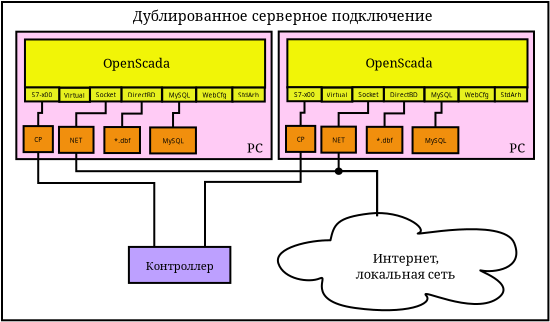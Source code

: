 <?xml version="1.0" encoding="UTF-8"?>
<dia:diagram xmlns:dia="http://www.lysator.liu.se/~alla/dia/">
  <dia:layer name="Тло" visible="true">
    <dia:group>
      <dia:object type="Standard - Box" version="0" id="O0">
        <dia:attribute name="obj_pos">
          <dia:point val="15.42,0.04"/>
        </dia:attribute>
        <dia:attribute name="obj_bb">
          <dia:rectangle val="15.37,-0.01;42.789,16.004"/>
        </dia:attribute>
        <dia:attribute name="elem_corner">
          <dia:point val="15.42,0.04"/>
        </dia:attribute>
        <dia:attribute name="elem_width">
          <dia:real val="27.32"/>
        </dia:attribute>
        <dia:attribute name="elem_height">
          <dia:real val="15.914"/>
        </dia:attribute>
        <dia:attribute name="show_background">
          <dia:boolean val="true"/>
        </dia:attribute>
      </dia:object>
      <dia:object type="Standard - Text" version="0" id="O1">
        <dia:attribute name="obj_pos">
          <dia:point val="29.4,0.984"/>
        </dia:attribute>
        <dia:attribute name="obj_bb">
          <dia:rectangle val="21.044,0.242;37.805,1.292"/>
        </dia:attribute>
        <dia:attribute name="text">
          <dia:composite type="text">
            <dia:attribute name="string">
              <dia:string>#Дублированное серверное подключение#</dia:string>
            </dia:attribute>
            <dia:attribute name="font">
              <dia:font name="Times-Roman"/>
            </dia:attribute>
            <dia:attribute name="height">
              <dia:real val="0.9"/>
            </dia:attribute>
            <dia:attribute name="pos">
              <dia:point val="29.4,0.984"/>
            </dia:attribute>
            <dia:attribute name="color">
              <dia:color val="#000000"/>
            </dia:attribute>
            <dia:attribute name="alignment">
              <dia:enum val="1"/>
            </dia:attribute>
          </dia:composite>
        </dia:attribute>
      </dia:object>
      <dia:object type="Flowchart - Box" version="0" id="O2">
        <dia:attribute name="obj_pos">
          <dia:point val="21.765,12.286"/>
        </dia:attribute>
        <dia:attribute name="obj_bb">
          <dia:rectangle val="21.715,12.236;26.889,14.136"/>
        </dia:attribute>
        <dia:attribute name="elem_corner">
          <dia:point val="21.765,12.286"/>
        </dia:attribute>
        <dia:attribute name="elem_width">
          <dia:real val="5.073"/>
        </dia:attribute>
        <dia:attribute name="elem_height">
          <dia:real val="1.8"/>
        </dia:attribute>
        <dia:attribute name="inner_color">
          <dia:color val="#bda0ff"/>
        </dia:attribute>
        <dia:attribute name="show_background">
          <dia:boolean val="true"/>
        </dia:attribute>
        <dia:attribute name="padding">
          <dia:real val="0.5"/>
        </dia:attribute>
        <dia:attribute name="text">
          <dia:composite type="text">
            <dia:attribute name="string">
              <dia:string>#Контроллер#</dia:string>
            </dia:attribute>
            <dia:attribute name="font">
              <dia:font name="Times-Roman"/>
            </dia:attribute>
            <dia:attribute name="height">
              <dia:real val="0.7"/>
            </dia:attribute>
            <dia:attribute name="pos">
              <dia:point val="24.302,13.374"/>
            </dia:attribute>
            <dia:attribute name="color">
              <dia:color val="#000000"/>
            </dia:attribute>
            <dia:attribute name="alignment">
              <dia:enum val="1"/>
            </dia:attribute>
          </dia:composite>
        </dia:attribute>
      </dia:object>
      <dia:object type="Network - Cloud" version="0" id="O3">
        <dia:attribute name="obj_pos">
          <dia:point val="29.214,10.592"/>
        </dia:attribute>
        <dia:attribute name="obj_bb">
          <dia:rectangle val="29.214,10.592;41.139,15.452"/>
        </dia:attribute>
        <dia:attribute name="elem_corner">
          <dia:point val="29.214,10.592"/>
        </dia:attribute>
        <dia:attribute name="elem_width">
          <dia:real val="11.925"/>
        </dia:attribute>
        <dia:attribute name="elem_height">
          <dia:real val="4.86"/>
        </dia:attribute>
        <dia:attribute name="inner_color">
          <dia:color val="#fff9d3"/>
        </dia:attribute>
        <dia:attribute name="show_background">
          <dia:boolean val="true"/>
        </dia:attribute>
        <dia:attribute name="flip_horizontal">
          <dia:boolean val="false"/>
        </dia:attribute>
        <dia:attribute name="flip_vertical">
          <dia:boolean val="false"/>
        </dia:attribute>
        <dia:attribute name="padding">
          <dia:real val="0.354"/>
        </dia:attribute>
        <dia:attribute name="text">
          <dia:composite type="text">
            <dia:attribute name="string">
              <dia:string>#Интернет,
локальная сеть#</dia:string>
            </dia:attribute>
            <dia:attribute name="font">
              <dia:font name="Times-Roman"/>
            </dia:attribute>
            <dia:attribute name="height">
              <dia:real val="0.8"/>
            </dia:attribute>
            <dia:attribute name="pos">
              <dia:point val="35.496,12.923"/>
            </dia:attribute>
            <dia:attribute name="color">
              <dia:color val="#000000"/>
            </dia:attribute>
            <dia:attribute name="alignment">
              <dia:enum val="1"/>
            </dia:attribute>
          </dia:composite>
        </dia:attribute>
      </dia:object>
      <dia:group>
        <dia:object type="Standard - Box" version="0" id="O4">
          <dia:attribute name="obj_pos">
            <dia:point val="16.136,1.525"/>
          </dia:attribute>
          <dia:attribute name="obj_bb">
            <dia:rectangle val="16.086,1.475;28.95,7.946"/>
          </dia:attribute>
          <dia:attribute name="elem_corner">
            <dia:point val="16.136,1.525"/>
          </dia:attribute>
          <dia:attribute name="elem_width">
            <dia:real val="12.764"/>
          </dia:attribute>
          <dia:attribute name="elem_height">
            <dia:real val="6.371"/>
          </dia:attribute>
          <dia:attribute name="inner_color">
            <dia:color val="#ffcbf5"/>
          </dia:attribute>
          <dia:attribute name="show_background">
            <dia:boolean val="true"/>
          </dia:attribute>
        </dia:object>
        <dia:object type="Standard - Text" version="0" id="O5">
          <dia:attribute name="obj_pos">
            <dia:point val="28.067,7.57"/>
          </dia:attribute>
          <dia:attribute name="obj_bb">
            <dia:rectangle val="27.506,6.904;28.577,7.854"/>
          </dia:attribute>
          <dia:attribute name="text">
            <dia:composite type="text">
              <dia:attribute name="string">
                <dia:string>#PC#</dia:string>
              </dia:attribute>
              <dia:attribute name="font">
                <dia:font name="Times-Roman"/>
              </dia:attribute>
              <dia:attribute name="height">
                <dia:real val="0.8"/>
              </dia:attribute>
              <dia:attribute name="pos">
                <dia:point val="28.067,7.57"/>
              </dia:attribute>
              <dia:attribute name="color">
                <dia:color val="#000000"/>
              </dia:attribute>
              <dia:attribute name="alignment">
                <dia:enum val="1"/>
              </dia:attribute>
            </dia:composite>
          </dia:attribute>
        </dia:object>
        <dia:object type="Standard - ZigZagLine" version="0" id="O6">
          <dia:attribute name="obj_pos">
            <dia:point val="20.605,5.011"/>
          </dia:attribute>
          <dia:attribute name="obj_bb">
            <dia:rectangle val="19.082,4.961;20.655,6.332"/>
          </dia:attribute>
          <dia:attribute name="orth_points">
            <dia:point val="20.605,5.011"/>
            <dia:point val="20.605,5.601"/>
            <dia:point val="19.133,5.601"/>
            <dia:point val="19.133,6.282"/>
          </dia:attribute>
          <dia:attribute name="orth_orient">
            <dia:enum val="1"/>
            <dia:enum val="0"/>
            <dia:enum val="1"/>
          </dia:attribute>
          <dia:connections>
            <dia:connection handle="1" to="O10" connection="2"/>
          </dia:connections>
        </dia:object>
        <dia:object type="Standard - ZigZagLine" version="0" id="O7">
          <dia:attribute name="obj_pos">
            <dia:point val="24.276,5.022"/>
          </dia:attribute>
          <dia:attribute name="obj_bb">
            <dia:rectangle val="23.922,4.972;24.326,6.361"/>
          </dia:attribute>
          <dia:attribute name="orth_points">
            <dia:point val="24.276,5.022"/>
            <dia:point val="24.276,5.59"/>
            <dia:point val="23.972,5.59"/>
            <dia:point val="23.972,6.311"/>
          </dia:attribute>
          <dia:attribute name="orth_orient">
            <dia:enum val="1"/>
            <dia:enum val="0"/>
            <dia:enum val="1"/>
          </dia:attribute>
          <dia:connections>
            <dia:connection handle="1" to="O9" connection="2"/>
          </dia:connections>
        </dia:object>
        <dia:object type="Standard - ZigZagLine" version="0" id="O8">
          <dia:attribute name="obj_pos">
            <dia:point val="22.404,5.016"/>
          </dia:attribute>
          <dia:attribute name="obj_bb">
            <dia:rectangle val="21.379,4.966;22.454,6.342"/>
          </dia:attribute>
          <dia:attribute name="orth_points">
            <dia:point val="22.404,5.016"/>
            <dia:point val="22.404,5.62"/>
            <dia:point val="21.429,5.62"/>
            <dia:point val="21.429,6.292"/>
          </dia:attribute>
          <dia:attribute name="orth_orient">
            <dia:enum val="1"/>
            <dia:enum val="0"/>
            <dia:enum val="1"/>
          </dia:attribute>
          <dia:connections>
            <dia:connection handle="1" to="O12" connection="2"/>
          </dia:connections>
        </dia:object>
        <dia:object type="Flowchart - Box" version="0" id="O9">
          <dia:attribute name="obj_pos">
            <dia:point val="22.827,6.311"/>
          </dia:attribute>
          <dia:attribute name="obj_bb">
            <dia:rectangle val="22.777,6.261;25.168,7.661"/>
          </dia:attribute>
          <dia:attribute name="elem_corner">
            <dia:point val="22.827,6.311"/>
          </dia:attribute>
          <dia:attribute name="elem_width">
            <dia:real val="2.29"/>
          </dia:attribute>
          <dia:attribute name="elem_height">
            <dia:real val="1.3"/>
          </dia:attribute>
          <dia:attribute name="inner_color">
            <dia:color val="#f18f0d"/>
          </dia:attribute>
          <dia:attribute name="show_background">
            <dia:boolean val="true"/>
          </dia:attribute>
          <dia:attribute name="padding">
            <dia:real val="0.4"/>
          </dia:attribute>
          <dia:attribute name="text">
            <dia:composite type="text">
              <dia:attribute name="string">
                <dia:string>#MySQL#</dia:string>
              </dia:attribute>
              <dia:attribute name="font">
                <dia:font name="Helvetica"/>
              </dia:attribute>
              <dia:attribute name="height">
                <dia:real val="0.4"/>
              </dia:attribute>
              <dia:attribute name="pos">
                <dia:point val="23.972,7.087"/>
              </dia:attribute>
              <dia:attribute name="color">
                <dia:color val="#000000"/>
              </dia:attribute>
              <dia:attribute name="alignment">
                <dia:enum val="1"/>
              </dia:attribute>
            </dia:composite>
          </dia:attribute>
        </dia:object>
        <dia:object type="Flowchart - Box" version="0" id="O10">
          <dia:attribute name="obj_pos">
            <dia:point val="18.269,6.282"/>
          </dia:attribute>
          <dia:attribute name="obj_bb">
            <dia:rectangle val="18.219,6.232;20.046,7.632"/>
          </dia:attribute>
          <dia:attribute name="elem_corner">
            <dia:point val="18.269,6.282"/>
          </dia:attribute>
          <dia:attribute name="elem_width">
            <dia:real val="1.727"/>
          </dia:attribute>
          <dia:attribute name="elem_height">
            <dia:real val="1.3"/>
          </dia:attribute>
          <dia:attribute name="inner_color">
            <dia:color val="#f18f0d"/>
          </dia:attribute>
          <dia:attribute name="show_background">
            <dia:boolean val="true"/>
          </dia:attribute>
          <dia:attribute name="padding">
            <dia:real val="0.4"/>
          </dia:attribute>
          <dia:attribute name="text">
            <dia:composite type="text">
              <dia:attribute name="string">
                <dia:string>#NET#</dia:string>
              </dia:attribute>
              <dia:attribute name="font">
                <dia:font name="Helvetica"/>
              </dia:attribute>
              <dia:attribute name="height">
                <dia:real val="0.4"/>
              </dia:attribute>
              <dia:attribute name="pos">
                <dia:point val="19.133,7.058"/>
              </dia:attribute>
              <dia:attribute name="color">
                <dia:color val="#000000"/>
              </dia:attribute>
              <dia:attribute name="alignment">
                <dia:enum val="1"/>
              </dia:attribute>
            </dia:composite>
          </dia:attribute>
        </dia:object>
        <dia:object type="Flowchart - Box" version="0" id="O11">
          <dia:attribute name="obj_pos">
            <dia:point val="16.5,6.245"/>
          </dia:attribute>
          <dia:attribute name="obj_bb">
            <dia:rectangle val="16.45,6.195;18.013,7.595"/>
          </dia:attribute>
          <dia:attribute name="elem_corner">
            <dia:point val="16.5,6.245"/>
          </dia:attribute>
          <dia:attribute name="elem_width">
            <dia:real val="1.463"/>
          </dia:attribute>
          <dia:attribute name="elem_height">
            <dia:real val="1.3"/>
          </dia:attribute>
          <dia:attribute name="inner_color">
            <dia:color val="#f18f0d"/>
          </dia:attribute>
          <dia:attribute name="show_background">
            <dia:boolean val="true"/>
          </dia:attribute>
          <dia:attribute name="padding">
            <dia:real val="0.4"/>
          </dia:attribute>
          <dia:attribute name="text">
            <dia:composite type="text">
              <dia:attribute name="string">
                <dia:string>#CP#</dia:string>
              </dia:attribute>
              <dia:attribute name="font">
                <dia:font name="Helvetica"/>
              </dia:attribute>
              <dia:attribute name="height">
                <dia:real val="0.4"/>
              </dia:attribute>
              <dia:attribute name="pos">
                <dia:point val="17.231,7.021"/>
              </dia:attribute>
              <dia:attribute name="color">
                <dia:color val="#000000"/>
              </dia:attribute>
              <dia:attribute name="alignment">
                <dia:enum val="1"/>
              </dia:attribute>
            </dia:composite>
          </dia:attribute>
        </dia:object>
        <dia:object type="Flowchart - Box" version="0" id="O12">
          <dia:attribute name="obj_pos">
            <dia:point val="20.539,6.292"/>
          </dia:attribute>
          <dia:attribute name="obj_bb">
            <dia:rectangle val="20.489,6.242;22.369,7.642"/>
          </dia:attribute>
          <dia:attribute name="elem_corner">
            <dia:point val="20.539,6.292"/>
          </dia:attribute>
          <dia:attribute name="elem_width">
            <dia:real val="1.78"/>
          </dia:attribute>
          <dia:attribute name="elem_height">
            <dia:real val="1.3"/>
          </dia:attribute>
          <dia:attribute name="inner_color">
            <dia:color val="#f18f0d"/>
          </dia:attribute>
          <dia:attribute name="show_background">
            <dia:boolean val="true"/>
          </dia:attribute>
          <dia:attribute name="padding">
            <dia:real val="0.4"/>
          </dia:attribute>
          <dia:attribute name="text">
            <dia:composite type="text">
              <dia:attribute name="string">
                <dia:string>#*.dbf#</dia:string>
              </dia:attribute>
              <dia:attribute name="font">
                <dia:font name="Helvetica"/>
              </dia:attribute>
              <dia:attribute name="height">
                <dia:real val="0.4"/>
              </dia:attribute>
              <dia:attribute name="pos">
                <dia:point val="21.429,7.068"/>
              </dia:attribute>
              <dia:attribute name="color">
                <dia:color val="#000000"/>
              </dia:attribute>
              <dia:attribute name="alignment">
                <dia:enum val="1"/>
              </dia:attribute>
            </dia:composite>
          </dia:attribute>
        </dia:object>
        <dia:object type="Standard - ZigZagLine" version="0" id="O13">
          <dia:attribute name="obj_pos">
            <dia:point val="17.424,5.011"/>
          </dia:attribute>
          <dia:attribute name="obj_bb">
            <dia:rectangle val="17.181,4.961;17.474,6.295"/>
          </dia:attribute>
          <dia:attribute name="orth_points">
            <dia:point val="17.424,5.011"/>
            <dia:point val="17.424,5.586"/>
            <dia:point val="17.231,5.586"/>
            <dia:point val="17.231,6.245"/>
          </dia:attribute>
          <dia:attribute name="orth_orient">
            <dia:enum val="1"/>
            <dia:enum val="0"/>
            <dia:enum val="1"/>
          </dia:attribute>
          <dia:connections>
            <dia:connection handle="1" to="O11" connection="2"/>
          </dia:connections>
        </dia:object>
        <dia:group>
          <dia:object type="Standard - Box" version="0" id="O14">
            <dia:attribute name="obj_pos">
              <dia:point val="16.568,1.914"/>
            </dia:attribute>
            <dia:attribute name="obj_bb">
              <dia:rectangle val="16.518,1.864;28.625,4.371"/>
            </dia:attribute>
            <dia:attribute name="elem_corner">
              <dia:point val="16.568,1.914"/>
            </dia:attribute>
            <dia:attribute name="elem_width">
              <dia:real val="12.007"/>
            </dia:attribute>
            <dia:attribute name="elem_height">
              <dia:real val="2.407"/>
            </dia:attribute>
            <dia:attribute name="inner_color">
              <dia:color val="#f1f507"/>
            </dia:attribute>
            <dia:attribute name="show_background">
              <dia:boolean val="true"/>
            </dia:attribute>
          </dia:object>
          <dia:object type="Standard - Text" version="0" id="O15">
            <dia:attribute name="obj_pos">
              <dia:point val="22.144,3.326"/>
            </dia:attribute>
            <dia:attribute name="obj_bb">
              <dia:rectangle val="20.208,2.711;24.08,3.511"/>
            </dia:attribute>
            <dia:attribute name="text">
              <dia:composite type="text">
                <dia:attribute name="string">
                  <dia:string>#OpenScada#</dia:string>
                </dia:attribute>
                <dia:attribute name="font">
                  <dia:font name="Times-Roman"/>
                </dia:attribute>
                <dia:attribute name="height">
                  <dia:real val="0.8"/>
                </dia:attribute>
                <dia:attribute name="pos">
                  <dia:point val="22.144,3.326"/>
                </dia:attribute>
                <dia:attribute name="color">
                  <dia:color val="#000000"/>
                </dia:attribute>
                <dia:attribute name="alignment">
                  <dia:enum val="1"/>
                </dia:attribute>
              </dia:composite>
            </dia:attribute>
          </dia:object>
          <dia:object type="Flowchart - Box" version="0" id="O16">
            <dia:attribute name="obj_pos">
              <dia:point val="18.284,4.332"/>
            </dia:attribute>
            <dia:attribute name="obj_bb">
              <dia:rectangle val="18.234,4.282;19.866,5.082"/>
            </dia:attribute>
            <dia:attribute name="elem_corner">
              <dia:point val="18.284,4.332"/>
            </dia:attribute>
            <dia:attribute name="elem_width">
              <dia:real val="1.532"/>
            </dia:attribute>
            <dia:attribute name="elem_height">
              <dia:real val="0.7"/>
            </dia:attribute>
            <dia:attribute name="inner_color">
              <dia:color val="#e7f11f"/>
            </dia:attribute>
            <dia:attribute name="show_background">
              <dia:boolean val="true"/>
            </dia:attribute>
            <dia:attribute name="padding">
              <dia:real val="0.1"/>
            </dia:attribute>
            <dia:attribute name="text">
              <dia:composite type="text">
                <dia:attribute name="string">
                  <dia:string>#Virtual#</dia:string>
                </dia:attribute>
                <dia:attribute name="font">
                  <dia:font name="Helvetica"/>
                </dia:attribute>
                <dia:attribute name="height">
                  <dia:real val="0.4"/>
                </dia:attribute>
                <dia:attribute name="pos">
                  <dia:point val="19.05,4.808"/>
                </dia:attribute>
                <dia:attribute name="color">
                  <dia:color val="#000000"/>
                </dia:attribute>
                <dia:attribute name="alignment">
                  <dia:enum val="1"/>
                </dia:attribute>
              </dia:composite>
            </dia:attribute>
          </dia:object>
          <dia:object type="Flowchart - Box" version="0" id="O17">
            <dia:attribute name="obj_pos">
              <dia:point val="21.391,4.316"/>
            </dia:attribute>
            <dia:attribute name="obj_bb">
              <dia:rectangle val="21.341,4.266;23.466,5.066"/>
            </dia:attribute>
            <dia:attribute name="elem_corner">
              <dia:point val="21.391,4.316"/>
            </dia:attribute>
            <dia:attribute name="elem_width">
              <dia:real val="2.025"/>
            </dia:attribute>
            <dia:attribute name="elem_height">
              <dia:real val="0.7"/>
            </dia:attribute>
            <dia:attribute name="inner_color">
              <dia:color val="#e7f11f"/>
            </dia:attribute>
            <dia:attribute name="show_background">
              <dia:boolean val="true"/>
            </dia:attribute>
            <dia:attribute name="padding">
              <dia:real val="0.1"/>
            </dia:attribute>
            <dia:attribute name="text">
              <dia:composite type="text">
                <dia:attribute name="string">
                  <dia:string>#DirectBD#</dia:string>
                </dia:attribute>
                <dia:attribute name="font">
                  <dia:font name="Helvetica"/>
                </dia:attribute>
                <dia:attribute name="height">
                  <dia:real val="0.4"/>
                </dia:attribute>
                <dia:attribute name="pos">
                  <dia:point val="22.404,4.792"/>
                </dia:attribute>
                <dia:attribute name="color">
                  <dia:color val="#000000"/>
                </dia:attribute>
                <dia:attribute name="alignment">
                  <dia:enum val="1"/>
                </dia:attribute>
              </dia:composite>
            </dia:attribute>
          </dia:object>
          <dia:object type="Flowchart - Box" version="0" id="O18">
            <dia:attribute name="obj_pos">
              <dia:point val="23.431,4.322"/>
            </dia:attribute>
            <dia:attribute name="obj_bb">
              <dia:rectangle val="23.381,4.272;25.171,5.072"/>
            </dia:attribute>
            <dia:attribute name="elem_corner">
              <dia:point val="23.431,4.322"/>
            </dia:attribute>
            <dia:attribute name="elem_width">
              <dia:real val="1.69"/>
            </dia:attribute>
            <dia:attribute name="elem_height">
              <dia:real val="0.7"/>
            </dia:attribute>
            <dia:attribute name="inner_color">
              <dia:color val="#e7f11f"/>
            </dia:attribute>
            <dia:attribute name="show_background">
              <dia:boolean val="true"/>
            </dia:attribute>
            <dia:attribute name="padding">
              <dia:real val="0.1"/>
            </dia:attribute>
            <dia:attribute name="text">
              <dia:composite type="text">
                <dia:attribute name="string">
                  <dia:string>#MySQL#</dia:string>
                </dia:attribute>
                <dia:attribute name="font">
                  <dia:font name="Helvetica"/>
                </dia:attribute>
                <dia:attribute name="height">
                  <dia:real val="0.4"/>
                </dia:attribute>
                <dia:attribute name="pos">
                  <dia:point val="24.276,4.798"/>
                </dia:attribute>
                <dia:attribute name="color">
                  <dia:color val="#000000"/>
                </dia:attribute>
                <dia:attribute name="alignment">
                  <dia:enum val="1"/>
                </dia:attribute>
              </dia:composite>
            </dia:attribute>
          </dia:object>
          <dia:object type="Flowchart - Box" version="0" id="O19">
            <dia:attribute name="obj_pos">
              <dia:point val="16.57,4.311"/>
            </dia:attribute>
            <dia:attribute name="obj_bb">
              <dia:rectangle val="16.52,4.261;18.328,5.061"/>
            </dia:attribute>
            <dia:attribute name="elem_corner">
              <dia:point val="16.57,4.311"/>
            </dia:attribute>
            <dia:attribute name="elem_width">
              <dia:real val="1.708"/>
            </dia:attribute>
            <dia:attribute name="elem_height">
              <dia:real val="0.7"/>
            </dia:attribute>
            <dia:attribute name="inner_color">
              <dia:color val="#e7f11f"/>
            </dia:attribute>
            <dia:attribute name="show_background">
              <dia:boolean val="true"/>
            </dia:attribute>
            <dia:attribute name="padding">
              <dia:real val="0.1"/>
            </dia:attribute>
            <dia:attribute name="text">
              <dia:composite type="text">
                <dia:attribute name="string">
                  <dia:string>#S7-x00#</dia:string>
                </dia:attribute>
                <dia:attribute name="font">
                  <dia:font name="Helvetica"/>
                </dia:attribute>
                <dia:attribute name="height">
                  <dia:real val="0.4"/>
                </dia:attribute>
                <dia:attribute name="pos">
                  <dia:point val="17.424,4.787"/>
                </dia:attribute>
                <dia:attribute name="color">
                  <dia:color val="#000000"/>
                </dia:attribute>
                <dia:attribute name="alignment">
                  <dia:enum val="1"/>
                </dia:attribute>
              </dia:composite>
            </dia:attribute>
          </dia:object>
          <dia:object type="Flowchart - Box" version="0" id="O20">
            <dia:attribute name="obj_pos">
              <dia:point val="19.821,4.311"/>
            </dia:attribute>
            <dia:attribute name="obj_bb">
              <dia:rectangle val="19.771,4.261;21.438,5.061"/>
            </dia:attribute>
            <dia:attribute name="elem_corner">
              <dia:point val="19.821,4.311"/>
            </dia:attribute>
            <dia:attribute name="elem_width">
              <dia:real val="1.567"/>
            </dia:attribute>
            <dia:attribute name="elem_height">
              <dia:real val="0.7"/>
            </dia:attribute>
            <dia:attribute name="inner_color">
              <dia:color val="#e7f11f"/>
            </dia:attribute>
            <dia:attribute name="show_background">
              <dia:boolean val="true"/>
            </dia:attribute>
            <dia:attribute name="padding">
              <dia:real val="0.1"/>
            </dia:attribute>
            <dia:attribute name="text">
              <dia:composite type="text">
                <dia:attribute name="string">
                  <dia:string>#Socket#</dia:string>
                </dia:attribute>
                <dia:attribute name="font">
                  <dia:font name="Helvetica"/>
                </dia:attribute>
                <dia:attribute name="height">
                  <dia:real val="0.4"/>
                </dia:attribute>
                <dia:attribute name="pos">
                  <dia:point val="20.605,4.787"/>
                </dia:attribute>
                <dia:attribute name="color">
                  <dia:color val="#000000"/>
                </dia:attribute>
                <dia:attribute name="alignment">
                  <dia:enum val="1"/>
                </dia:attribute>
              </dia:composite>
            </dia:attribute>
          </dia:object>
          <dia:object type="Flowchart - Box" version="0" id="O21">
            <dia:attribute name="obj_pos">
              <dia:point val="25.135,4.318"/>
            </dia:attribute>
            <dia:attribute name="obj_bb">
              <dia:rectangle val="25.085,4.268;26.999,5.068"/>
            </dia:attribute>
            <dia:attribute name="elem_corner">
              <dia:point val="25.135,4.318"/>
            </dia:attribute>
            <dia:attribute name="elem_width">
              <dia:real val="1.814"/>
            </dia:attribute>
            <dia:attribute name="elem_height">
              <dia:real val="0.7"/>
            </dia:attribute>
            <dia:attribute name="inner_color">
              <dia:color val="#e7f11f"/>
            </dia:attribute>
            <dia:attribute name="show_background">
              <dia:boolean val="true"/>
            </dia:attribute>
            <dia:attribute name="padding">
              <dia:real val="0.1"/>
            </dia:attribute>
            <dia:attribute name="text">
              <dia:composite type="text">
                <dia:attribute name="string">
                  <dia:string>#WebCfg#</dia:string>
                </dia:attribute>
                <dia:attribute name="font">
                  <dia:font name="Helvetica"/>
                </dia:attribute>
                <dia:attribute name="height">
                  <dia:real val="0.4"/>
                </dia:attribute>
                <dia:attribute name="pos">
                  <dia:point val="26.042,4.793"/>
                </dia:attribute>
                <dia:attribute name="color">
                  <dia:color val="#000000"/>
                </dia:attribute>
                <dia:attribute name="alignment">
                  <dia:enum val="1"/>
                </dia:attribute>
              </dia:composite>
            </dia:attribute>
          </dia:object>
          <dia:object type="Flowchart - Box" version="0" id="O22">
            <dia:attribute name="obj_pos">
              <dia:point val="26.939,4.318"/>
            </dia:attribute>
            <dia:attribute name="obj_bb">
              <dia:rectangle val="26.889,4.268;28.609,5.068"/>
            </dia:attribute>
            <dia:attribute name="elem_corner">
              <dia:point val="26.939,4.318"/>
            </dia:attribute>
            <dia:attribute name="elem_width">
              <dia:real val="1.62"/>
            </dia:attribute>
            <dia:attribute name="elem_height">
              <dia:real val="0.7"/>
            </dia:attribute>
            <dia:attribute name="inner_color">
              <dia:color val="#e7f11f"/>
            </dia:attribute>
            <dia:attribute name="show_background">
              <dia:boolean val="true"/>
            </dia:attribute>
            <dia:attribute name="padding">
              <dia:real val="0.1"/>
            </dia:attribute>
            <dia:attribute name="text">
              <dia:composite type="text">
                <dia:attribute name="string">
                  <dia:string>#StdArh#</dia:string>
                </dia:attribute>
                <dia:attribute name="font">
                  <dia:font name="Helvetica"/>
                </dia:attribute>
                <dia:attribute name="height">
                  <dia:real val="0.4"/>
                </dia:attribute>
                <dia:attribute name="pos">
                  <dia:point val="27.749,4.794"/>
                </dia:attribute>
                <dia:attribute name="color">
                  <dia:color val="#000000"/>
                </dia:attribute>
                <dia:attribute name="alignment">
                  <dia:enum val="1"/>
                </dia:attribute>
              </dia:composite>
            </dia:attribute>
          </dia:object>
        </dia:group>
      </dia:group>
      <dia:group>
        <dia:object type="Standard - Box" version="0" id="O23">
          <dia:attribute name="obj_pos">
            <dia:point val="29.256,1.515"/>
          </dia:attribute>
          <dia:attribute name="obj_bb">
            <dia:rectangle val="29.206,1.465;42.07,7.936"/>
          </dia:attribute>
          <dia:attribute name="elem_corner">
            <dia:point val="29.256,1.515"/>
          </dia:attribute>
          <dia:attribute name="elem_width">
            <dia:real val="12.764"/>
          </dia:attribute>
          <dia:attribute name="elem_height">
            <dia:real val="6.371"/>
          </dia:attribute>
          <dia:attribute name="inner_color">
            <dia:color val="#ffcbf5"/>
          </dia:attribute>
          <dia:attribute name="show_background">
            <dia:boolean val="true"/>
          </dia:attribute>
        </dia:object>
        <dia:object type="Standard - Text" version="0" id="O24">
          <dia:attribute name="obj_pos">
            <dia:point val="41.187,7.56"/>
          </dia:attribute>
          <dia:attribute name="obj_bb">
            <dia:rectangle val="40.677,6.944;41.697,7.744"/>
          </dia:attribute>
          <dia:attribute name="text">
            <dia:composite type="text">
              <dia:attribute name="string">
                <dia:string>#PC#</dia:string>
              </dia:attribute>
              <dia:attribute name="font">
                <dia:font name="Times-Roman"/>
              </dia:attribute>
              <dia:attribute name="height">
                <dia:real val="0.8"/>
              </dia:attribute>
              <dia:attribute name="pos">
                <dia:point val="41.187,7.56"/>
              </dia:attribute>
              <dia:attribute name="color">
                <dia:color val="#000000"/>
              </dia:attribute>
              <dia:attribute name="alignment">
                <dia:enum val="1"/>
              </dia:attribute>
            </dia:composite>
          </dia:attribute>
        </dia:object>
        <dia:object type="Standard - ZigZagLine" version="0" id="O25">
          <dia:attribute name="obj_pos">
            <dia:point val="33.725,5.001"/>
          </dia:attribute>
          <dia:attribute name="obj_bb">
            <dia:rectangle val="32.203,4.951;33.775,6.322"/>
          </dia:attribute>
          <dia:attribute name="orth_points">
            <dia:point val="33.725,5.001"/>
            <dia:point val="33.725,5.591"/>
            <dia:point val="32.253,5.591"/>
            <dia:point val="32.253,6.272"/>
          </dia:attribute>
          <dia:attribute name="orth_orient">
            <dia:enum val="1"/>
            <dia:enum val="0"/>
            <dia:enum val="1"/>
          </dia:attribute>
        </dia:object>
        <dia:object type="Standard - ZigZagLine" version="0" id="O26">
          <dia:attribute name="obj_pos">
            <dia:point val="37.397,5.012"/>
          </dia:attribute>
          <dia:attribute name="obj_bb">
            <dia:rectangle val="37.043,4.962;37.447,6.351"/>
          </dia:attribute>
          <dia:attribute name="orth_points">
            <dia:point val="37.397,5.012"/>
            <dia:point val="37.397,5.58"/>
            <dia:point val="37.093,5.58"/>
            <dia:point val="37.093,6.301"/>
          </dia:attribute>
          <dia:attribute name="orth_orient">
            <dia:enum val="1"/>
            <dia:enum val="0"/>
            <dia:enum val="1"/>
          </dia:attribute>
        </dia:object>
        <dia:object type="Standard - ZigZagLine" version="0" id="O27">
          <dia:attribute name="obj_pos">
            <dia:point val="35.524,5.006"/>
          </dia:attribute>
          <dia:attribute name="obj_bb">
            <dia:rectangle val="34.499,4.956;35.574,6.332"/>
          </dia:attribute>
          <dia:attribute name="orth_points">
            <dia:point val="35.524,5.006"/>
            <dia:point val="35.524,5.61"/>
            <dia:point val="34.549,5.61"/>
            <dia:point val="34.549,6.282"/>
          </dia:attribute>
          <dia:attribute name="orth_orient">
            <dia:enum val="1"/>
            <dia:enum val="0"/>
            <dia:enum val="1"/>
          </dia:attribute>
        </dia:object>
        <dia:object type="Flowchart - Box" version="0" id="O28">
          <dia:attribute name="obj_pos">
            <dia:point val="35.948,6.301"/>
          </dia:attribute>
          <dia:attribute name="obj_bb">
            <dia:rectangle val="35.898,6.251;38.288,7.651"/>
          </dia:attribute>
          <dia:attribute name="elem_corner">
            <dia:point val="35.948,6.301"/>
          </dia:attribute>
          <dia:attribute name="elem_width">
            <dia:real val="2.29"/>
          </dia:attribute>
          <dia:attribute name="elem_height">
            <dia:real val="1.3"/>
          </dia:attribute>
          <dia:attribute name="inner_color">
            <dia:color val="#f18f0d"/>
          </dia:attribute>
          <dia:attribute name="show_background">
            <dia:boolean val="true"/>
          </dia:attribute>
          <dia:attribute name="padding">
            <dia:real val="0.4"/>
          </dia:attribute>
          <dia:attribute name="text">
            <dia:composite type="text">
              <dia:attribute name="string">
                <dia:string>#MySQL#</dia:string>
              </dia:attribute>
              <dia:attribute name="font">
                <dia:font name="Helvetica"/>
              </dia:attribute>
              <dia:attribute name="height">
                <dia:real val="0.4"/>
              </dia:attribute>
              <dia:attribute name="pos">
                <dia:point val="37.093,7.077"/>
              </dia:attribute>
              <dia:attribute name="color">
                <dia:color val="#000000"/>
              </dia:attribute>
              <dia:attribute name="alignment">
                <dia:enum val="1"/>
              </dia:attribute>
            </dia:composite>
          </dia:attribute>
        </dia:object>
        <dia:object type="Flowchart - Box" version="0" id="O29">
          <dia:attribute name="obj_pos">
            <dia:point val="31.389,6.272"/>
          </dia:attribute>
          <dia:attribute name="obj_bb">
            <dia:rectangle val="31.339,6.222;33.166,7.622"/>
          </dia:attribute>
          <dia:attribute name="elem_corner">
            <dia:point val="31.389,6.272"/>
          </dia:attribute>
          <dia:attribute name="elem_width">
            <dia:real val="1.727"/>
          </dia:attribute>
          <dia:attribute name="elem_height">
            <dia:real val="1.3"/>
          </dia:attribute>
          <dia:attribute name="inner_color">
            <dia:color val="#f18f0d"/>
          </dia:attribute>
          <dia:attribute name="show_background">
            <dia:boolean val="true"/>
          </dia:attribute>
          <dia:attribute name="padding">
            <dia:real val="0.4"/>
          </dia:attribute>
          <dia:attribute name="text">
            <dia:composite type="text">
              <dia:attribute name="string">
                <dia:string>#NET#</dia:string>
              </dia:attribute>
              <dia:attribute name="font">
                <dia:font name="Helvetica"/>
              </dia:attribute>
              <dia:attribute name="height">
                <dia:real val="0.4"/>
              </dia:attribute>
              <dia:attribute name="pos">
                <dia:point val="32.253,7.048"/>
              </dia:attribute>
              <dia:attribute name="color">
                <dia:color val="#000000"/>
              </dia:attribute>
              <dia:attribute name="alignment">
                <dia:enum val="1"/>
              </dia:attribute>
            </dia:composite>
          </dia:attribute>
        </dia:object>
        <dia:object type="Flowchart - Box" version="0" id="O30">
          <dia:attribute name="obj_pos">
            <dia:point val="29.62,6.235"/>
          </dia:attribute>
          <dia:attribute name="obj_bb">
            <dia:rectangle val="29.57,6.185;31.133,7.585"/>
          </dia:attribute>
          <dia:attribute name="elem_corner">
            <dia:point val="29.62,6.235"/>
          </dia:attribute>
          <dia:attribute name="elem_width">
            <dia:real val="1.463"/>
          </dia:attribute>
          <dia:attribute name="elem_height">
            <dia:real val="1.3"/>
          </dia:attribute>
          <dia:attribute name="inner_color">
            <dia:color val="#f18f0d"/>
          </dia:attribute>
          <dia:attribute name="show_background">
            <dia:boolean val="true"/>
          </dia:attribute>
          <dia:attribute name="padding">
            <dia:real val="0.4"/>
          </dia:attribute>
          <dia:attribute name="text">
            <dia:composite type="text">
              <dia:attribute name="string">
                <dia:string>#CP#</dia:string>
              </dia:attribute>
              <dia:attribute name="font">
                <dia:font name="Helvetica"/>
              </dia:attribute>
              <dia:attribute name="height">
                <dia:real val="0.4"/>
              </dia:attribute>
              <dia:attribute name="pos">
                <dia:point val="30.352,7.011"/>
              </dia:attribute>
              <dia:attribute name="color">
                <dia:color val="#000000"/>
              </dia:attribute>
              <dia:attribute name="alignment">
                <dia:enum val="1"/>
              </dia:attribute>
            </dia:composite>
          </dia:attribute>
        </dia:object>
        <dia:object type="Flowchart - Box" version="0" id="O31">
          <dia:attribute name="obj_pos">
            <dia:point val="33.659,6.282"/>
          </dia:attribute>
          <dia:attribute name="obj_bb">
            <dia:rectangle val="33.609,6.232;35.489,7.632"/>
          </dia:attribute>
          <dia:attribute name="elem_corner">
            <dia:point val="33.659,6.282"/>
          </dia:attribute>
          <dia:attribute name="elem_width">
            <dia:real val="1.78"/>
          </dia:attribute>
          <dia:attribute name="elem_height">
            <dia:real val="1.3"/>
          </dia:attribute>
          <dia:attribute name="inner_color">
            <dia:color val="#f18f0d"/>
          </dia:attribute>
          <dia:attribute name="show_background">
            <dia:boolean val="true"/>
          </dia:attribute>
          <dia:attribute name="padding">
            <dia:real val="0.4"/>
          </dia:attribute>
          <dia:attribute name="text">
            <dia:composite type="text">
              <dia:attribute name="string">
                <dia:string>#*.dbf#</dia:string>
              </dia:attribute>
              <dia:attribute name="font">
                <dia:font name="Helvetica"/>
              </dia:attribute>
              <dia:attribute name="height">
                <dia:real val="0.4"/>
              </dia:attribute>
              <dia:attribute name="pos">
                <dia:point val="34.549,7.058"/>
              </dia:attribute>
              <dia:attribute name="color">
                <dia:color val="#000000"/>
              </dia:attribute>
              <dia:attribute name="alignment">
                <dia:enum val="1"/>
              </dia:attribute>
            </dia:composite>
          </dia:attribute>
        </dia:object>
        <dia:object type="Standard - ZigZagLine" version="0" id="O32">
          <dia:attribute name="obj_pos">
            <dia:point val="30.545,5.001"/>
          </dia:attribute>
          <dia:attribute name="obj_bb">
            <dia:rectangle val="30.302,4.951;30.595,6.285"/>
          </dia:attribute>
          <dia:attribute name="orth_points">
            <dia:point val="30.545,5.001"/>
            <dia:point val="30.545,5.576"/>
            <dia:point val="30.352,5.576"/>
            <dia:point val="30.352,6.235"/>
          </dia:attribute>
          <dia:attribute name="orth_orient">
            <dia:enum val="1"/>
            <dia:enum val="0"/>
            <dia:enum val="1"/>
          </dia:attribute>
        </dia:object>
        <dia:group>
          <dia:object type="Standard - Box" version="0" id="O33">
            <dia:attribute name="obj_pos">
              <dia:point val="29.688,1.904"/>
            </dia:attribute>
            <dia:attribute name="obj_bb">
              <dia:rectangle val="29.638,1.854;41.745,4.361"/>
            </dia:attribute>
            <dia:attribute name="elem_corner">
              <dia:point val="29.688,1.904"/>
            </dia:attribute>
            <dia:attribute name="elem_width">
              <dia:real val="12.007"/>
            </dia:attribute>
            <dia:attribute name="elem_height">
              <dia:real val="2.407"/>
            </dia:attribute>
            <dia:attribute name="inner_color">
              <dia:color val="#f1f507"/>
            </dia:attribute>
            <dia:attribute name="show_background">
              <dia:boolean val="true"/>
            </dia:attribute>
          </dia:object>
          <dia:object type="Standard - Text" version="0" id="O34">
            <dia:attribute name="obj_pos">
              <dia:point val="35.264,3.316"/>
            </dia:attribute>
            <dia:attribute name="obj_bb">
              <dia:rectangle val="33.328,2.701;37.2,3.501"/>
            </dia:attribute>
            <dia:attribute name="text">
              <dia:composite type="text">
                <dia:attribute name="string">
                  <dia:string>#OpenScada#</dia:string>
                </dia:attribute>
                <dia:attribute name="font">
                  <dia:font name="Times-Roman"/>
                </dia:attribute>
                <dia:attribute name="height">
                  <dia:real val="0.8"/>
                </dia:attribute>
                <dia:attribute name="pos">
                  <dia:point val="35.264,3.316"/>
                </dia:attribute>
                <dia:attribute name="color">
                  <dia:color val="#000000"/>
                </dia:attribute>
                <dia:attribute name="alignment">
                  <dia:enum val="1"/>
                </dia:attribute>
              </dia:composite>
            </dia:attribute>
          </dia:object>
          <dia:object type="Flowchart - Box" version="0" id="O35">
            <dia:attribute name="obj_pos">
              <dia:point val="31.405,4.322"/>
            </dia:attribute>
            <dia:attribute name="obj_bb">
              <dia:rectangle val="31.355,4.272;32.987,5.072"/>
            </dia:attribute>
            <dia:attribute name="elem_corner">
              <dia:point val="31.405,4.322"/>
            </dia:attribute>
            <dia:attribute name="elem_width">
              <dia:real val="1.532"/>
            </dia:attribute>
            <dia:attribute name="elem_height">
              <dia:real val="0.7"/>
            </dia:attribute>
            <dia:attribute name="inner_color">
              <dia:color val="#e7f11f"/>
            </dia:attribute>
            <dia:attribute name="show_background">
              <dia:boolean val="true"/>
            </dia:attribute>
            <dia:attribute name="padding">
              <dia:real val="0.1"/>
            </dia:attribute>
            <dia:attribute name="text">
              <dia:composite type="text">
                <dia:attribute name="string">
                  <dia:string>#Virtual#</dia:string>
                </dia:attribute>
                <dia:attribute name="font">
                  <dia:font name="Helvetica"/>
                </dia:attribute>
                <dia:attribute name="height">
                  <dia:real val="0.4"/>
                </dia:attribute>
                <dia:attribute name="pos">
                  <dia:point val="32.171,4.798"/>
                </dia:attribute>
                <dia:attribute name="color">
                  <dia:color val="#000000"/>
                </dia:attribute>
                <dia:attribute name="alignment">
                  <dia:enum val="1"/>
                </dia:attribute>
              </dia:composite>
            </dia:attribute>
          </dia:object>
          <dia:object type="Flowchart - Box" version="0" id="O36">
            <dia:attribute name="obj_pos">
              <dia:point val="34.512,4.306"/>
            </dia:attribute>
            <dia:attribute name="obj_bb">
              <dia:rectangle val="34.462,4.256;36.587,5.056"/>
            </dia:attribute>
            <dia:attribute name="elem_corner">
              <dia:point val="34.512,4.306"/>
            </dia:attribute>
            <dia:attribute name="elem_width">
              <dia:real val="2.025"/>
            </dia:attribute>
            <dia:attribute name="elem_height">
              <dia:real val="0.7"/>
            </dia:attribute>
            <dia:attribute name="inner_color">
              <dia:color val="#e7f11f"/>
            </dia:attribute>
            <dia:attribute name="show_background">
              <dia:boolean val="true"/>
            </dia:attribute>
            <dia:attribute name="padding">
              <dia:real val="0.1"/>
            </dia:attribute>
            <dia:attribute name="text">
              <dia:composite type="text">
                <dia:attribute name="string">
                  <dia:string>#DirectBD#</dia:string>
                </dia:attribute>
                <dia:attribute name="font">
                  <dia:font name="Helvetica"/>
                </dia:attribute>
                <dia:attribute name="height">
                  <dia:real val="0.4"/>
                </dia:attribute>
                <dia:attribute name="pos">
                  <dia:point val="35.524,4.782"/>
                </dia:attribute>
                <dia:attribute name="color">
                  <dia:color val="#000000"/>
                </dia:attribute>
                <dia:attribute name="alignment">
                  <dia:enum val="1"/>
                </dia:attribute>
              </dia:composite>
            </dia:attribute>
          </dia:object>
          <dia:object type="Flowchart - Box" version="0" id="O37">
            <dia:attribute name="obj_pos">
              <dia:point val="36.551,4.312"/>
            </dia:attribute>
            <dia:attribute name="obj_bb">
              <dia:rectangle val="36.501,4.262;38.292,5.062"/>
            </dia:attribute>
            <dia:attribute name="elem_corner">
              <dia:point val="36.551,4.312"/>
            </dia:attribute>
            <dia:attribute name="elem_width">
              <dia:real val="1.69"/>
            </dia:attribute>
            <dia:attribute name="elem_height">
              <dia:real val="0.7"/>
            </dia:attribute>
            <dia:attribute name="inner_color">
              <dia:color val="#e7f11f"/>
            </dia:attribute>
            <dia:attribute name="show_background">
              <dia:boolean val="true"/>
            </dia:attribute>
            <dia:attribute name="padding">
              <dia:real val="0.1"/>
            </dia:attribute>
            <dia:attribute name="text">
              <dia:composite type="text">
                <dia:attribute name="string">
                  <dia:string>#MySQL#</dia:string>
                </dia:attribute>
                <dia:attribute name="font">
                  <dia:font name="Helvetica"/>
                </dia:attribute>
                <dia:attribute name="height">
                  <dia:real val="0.4"/>
                </dia:attribute>
                <dia:attribute name="pos">
                  <dia:point val="37.397,4.787"/>
                </dia:attribute>
                <dia:attribute name="color">
                  <dia:color val="#000000"/>
                </dia:attribute>
                <dia:attribute name="alignment">
                  <dia:enum val="1"/>
                </dia:attribute>
              </dia:composite>
            </dia:attribute>
          </dia:object>
          <dia:object type="Flowchart - Box" version="0" id="O38">
            <dia:attribute name="obj_pos">
              <dia:point val="29.691,4.301"/>
            </dia:attribute>
            <dia:attribute name="obj_bb">
              <dia:rectangle val="29.641,4.251;31.449,5.051"/>
            </dia:attribute>
            <dia:attribute name="elem_corner">
              <dia:point val="29.691,4.301"/>
            </dia:attribute>
            <dia:attribute name="elem_width">
              <dia:real val="1.708"/>
            </dia:attribute>
            <dia:attribute name="elem_height">
              <dia:real val="0.7"/>
            </dia:attribute>
            <dia:attribute name="inner_color">
              <dia:color val="#e7f11f"/>
            </dia:attribute>
            <dia:attribute name="show_background">
              <dia:boolean val="true"/>
            </dia:attribute>
            <dia:attribute name="padding">
              <dia:real val="0.1"/>
            </dia:attribute>
            <dia:attribute name="text">
              <dia:composite type="text">
                <dia:attribute name="string">
                  <dia:string>#S7-x00#</dia:string>
                </dia:attribute>
                <dia:attribute name="font">
                  <dia:font name="Helvetica"/>
                </dia:attribute>
                <dia:attribute name="height">
                  <dia:real val="0.4"/>
                </dia:attribute>
                <dia:attribute name="pos">
                  <dia:point val="30.545,4.777"/>
                </dia:attribute>
                <dia:attribute name="color">
                  <dia:color val="#000000"/>
                </dia:attribute>
                <dia:attribute name="alignment">
                  <dia:enum val="1"/>
                </dia:attribute>
              </dia:composite>
            </dia:attribute>
          </dia:object>
          <dia:object type="Flowchart - Box" version="0" id="O39">
            <dia:attribute name="obj_pos">
              <dia:point val="32.942,4.301"/>
            </dia:attribute>
            <dia:attribute name="obj_bb">
              <dia:rectangle val="32.892,4.251;34.559,5.051"/>
            </dia:attribute>
            <dia:attribute name="elem_corner">
              <dia:point val="32.942,4.301"/>
            </dia:attribute>
            <dia:attribute name="elem_width">
              <dia:real val="1.567"/>
            </dia:attribute>
            <dia:attribute name="elem_height">
              <dia:real val="0.7"/>
            </dia:attribute>
            <dia:attribute name="inner_color">
              <dia:color val="#e7f11f"/>
            </dia:attribute>
            <dia:attribute name="show_background">
              <dia:boolean val="true"/>
            </dia:attribute>
            <dia:attribute name="padding">
              <dia:real val="0.1"/>
            </dia:attribute>
            <dia:attribute name="text">
              <dia:composite type="text">
                <dia:attribute name="string">
                  <dia:string>#Socket#</dia:string>
                </dia:attribute>
                <dia:attribute name="font">
                  <dia:font name="Helvetica"/>
                </dia:attribute>
                <dia:attribute name="height">
                  <dia:real val="0.4"/>
                </dia:attribute>
                <dia:attribute name="pos">
                  <dia:point val="33.725,4.777"/>
                </dia:attribute>
                <dia:attribute name="color">
                  <dia:color val="#000000"/>
                </dia:attribute>
                <dia:attribute name="alignment">
                  <dia:enum val="1"/>
                </dia:attribute>
              </dia:composite>
            </dia:attribute>
          </dia:object>
          <dia:object type="Flowchart - Box" version="0" id="O40">
            <dia:attribute name="obj_pos">
              <dia:point val="38.256,4.307"/>
            </dia:attribute>
            <dia:attribute name="obj_bb">
              <dia:rectangle val="38.206,4.257;40.119,5.057"/>
            </dia:attribute>
            <dia:attribute name="elem_corner">
              <dia:point val="38.256,4.307"/>
            </dia:attribute>
            <dia:attribute name="elem_width">
              <dia:real val="1.814"/>
            </dia:attribute>
            <dia:attribute name="elem_height">
              <dia:real val="0.7"/>
            </dia:attribute>
            <dia:attribute name="inner_color">
              <dia:color val="#e7f11f"/>
            </dia:attribute>
            <dia:attribute name="show_background">
              <dia:boolean val="true"/>
            </dia:attribute>
            <dia:attribute name="padding">
              <dia:real val="0.1"/>
            </dia:attribute>
            <dia:attribute name="text">
              <dia:composite type="text">
                <dia:attribute name="string">
                  <dia:string>#WebCfg#</dia:string>
                </dia:attribute>
                <dia:attribute name="font">
                  <dia:font name="Helvetica"/>
                </dia:attribute>
                <dia:attribute name="height">
                  <dia:real val="0.4"/>
                </dia:attribute>
                <dia:attribute name="pos">
                  <dia:point val="39.163,4.783"/>
                </dia:attribute>
                <dia:attribute name="color">
                  <dia:color val="#000000"/>
                </dia:attribute>
                <dia:attribute name="alignment">
                  <dia:enum val="1"/>
                </dia:attribute>
              </dia:composite>
            </dia:attribute>
          </dia:object>
          <dia:object type="Flowchart - Box" version="0" id="O41">
            <dia:attribute name="obj_pos">
              <dia:point val="40.06,4.308"/>
            </dia:attribute>
            <dia:attribute name="obj_bb">
              <dia:rectangle val="40.01,4.258;41.73,5.058"/>
            </dia:attribute>
            <dia:attribute name="elem_corner">
              <dia:point val="40.06,4.308"/>
            </dia:attribute>
            <dia:attribute name="elem_width">
              <dia:real val="1.62"/>
            </dia:attribute>
            <dia:attribute name="elem_height">
              <dia:real val="0.7"/>
            </dia:attribute>
            <dia:attribute name="inner_color">
              <dia:color val="#e7f11f"/>
            </dia:attribute>
            <dia:attribute name="show_background">
              <dia:boolean val="true"/>
            </dia:attribute>
            <dia:attribute name="padding">
              <dia:real val="0.1"/>
            </dia:attribute>
            <dia:attribute name="text">
              <dia:composite type="text">
                <dia:attribute name="string">
                  <dia:string>#StdArh#</dia:string>
                </dia:attribute>
                <dia:attribute name="font">
                  <dia:font name="Helvetica"/>
                </dia:attribute>
                <dia:attribute name="height">
                  <dia:real val="0.4"/>
                </dia:attribute>
                <dia:attribute name="pos">
                  <dia:point val="40.87,4.784"/>
                </dia:attribute>
                <dia:attribute name="color">
                  <dia:color val="#000000"/>
                </dia:attribute>
                <dia:attribute name="alignment">
                  <dia:enum val="1"/>
                </dia:attribute>
              </dia:composite>
            </dia:attribute>
          </dia:object>
        </dia:group>
      </dia:group>
      <dia:object type="Standard - ZigZagLine" version="0" id="O42">
        <dia:attribute name="obj_pos">
          <dia:point val="17.231,7.545"/>
        </dia:attribute>
        <dia:attribute name="obj_bb">
          <dia:rectangle val="17.181,7.495;23.084,12.336"/>
        </dia:attribute>
        <dia:attribute name="orth_points">
          <dia:point val="17.231,7.545"/>
          <dia:point val="17.231,9.09"/>
          <dia:point val="23.034,9.09"/>
          <dia:point val="23.034,12.286"/>
        </dia:attribute>
        <dia:attribute name="orth_orient">
          <dia:enum val="1"/>
          <dia:enum val="0"/>
          <dia:enum val="1"/>
        </dia:attribute>
        <dia:connections>
          <dia:connection handle="1" to="O2" connection="1"/>
        </dia:connections>
      </dia:object>
      <dia:object type="Standard - ZigZagLine" version="0" id="O43">
        <dia:attribute name="obj_pos">
          <dia:point val="19.133,7.582"/>
        </dia:attribute>
        <dia:attribute name="obj_bb">
          <dia:rectangle val="19.082,7.532;34.225,10.8"/>
        </dia:attribute>
        <dia:attribute name="orth_points">
          <dia:point val="19.133,7.582"/>
          <dia:point val="19.133,8.5"/>
          <dia:point val="34.175,8.5"/>
          <dia:point val="34.175,10.75"/>
        </dia:attribute>
        <dia:attribute name="orth_orient">
          <dia:enum val="1"/>
          <dia:enum val="0"/>
          <dia:enum val="1"/>
        </dia:attribute>
        <dia:connections>
          <dia:connection handle="1" to="O3" connection="3"/>
        </dia:connections>
      </dia:object>
      <dia:object type="Standard - ZigZagLine" version="0" id="O44">
        <dia:attribute name="obj_pos">
          <dia:point val="30.352,7.535"/>
        </dia:attribute>
        <dia:attribute name="obj_bb">
          <dia:rectangle val="25.52,7.485;30.401,12.336"/>
        </dia:attribute>
        <dia:attribute name="orth_points">
          <dia:point val="30.352,7.535"/>
          <dia:point val="30.352,9.035"/>
          <dia:point val="25.57,9.035"/>
          <dia:point val="25.57,12.286"/>
        </dia:attribute>
        <dia:attribute name="orth_orient">
          <dia:enum val="1"/>
          <dia:enum val="0"/>
          <dia:enum val="1"/>
        </dia:attribute>
        <dia:connections>
          <dia:connection handle="1" to="O2" connection="3"/>
        </dia:connections>
      </dia:object>
      <dia:object type="Standard - ZigZagLine" version="0" id="O45">
        <dia:attribute name="obj_pos">
          <dia:point val="32.253,7.572"/>
        </dia:attribute>
        <dia:attribute name="obj_bb">
          <dia:rectangle val="32.203,7.522;34.225,10.8"/>
        </dia:attribute>
        <dia:attribute name="orth_points">
          <dia:point val="32.253,7.572"/>
          <dia:point val="32.253,8.49"/>
          <dia:point val="34.175,8.49"/>
          <dia:point val="34.175,10.75"/>
        </dia:attribute>
        <dia:attribute name="orth_orient">
          <dia:enum val="1"/>
          <dia:enum val="0"/>
          <dia:enum val="1"/>
        </dia:attribute>
        <dia:connections>
          <dia:connection handle="1" to="O3" connection="3"/>
        </dia:connections>
      </dia:object>
      <dia:object type="Standard - Ellipse" version="0" id="O46">
        <dia:attribute name="obj_pos">
          <dia:point val="32.107,8.367"/>
        </dia:attribute>
        <dia:attribute name="obj_bb">
          <dia:rectangle val="32.057,8.317;32.453,8.685"/>
        </dia:attribute>
        <dia:attribute name="elem_corner">
          <dia:point val="32.107,8.367"/>
        </dia:attribute>
        <dia:attribute name="elem_width">
          <dia:real val="0.296"/>
        </dia:attribute>
        <dia:attribute name="elem_height">
          <dia:real val="0.268"/>
        </dia:attribute>
        <dia:attribute name="border_width">
          <dia:real val="0.1"/>
        </dia:attribute>
        <dia:attribute name="inner_color">
          <dia:color val="#010101"/>
        </dia:attribute>
      </dia:object>
    </dia:group>
  </dia:layer>
</dia:diagram>
